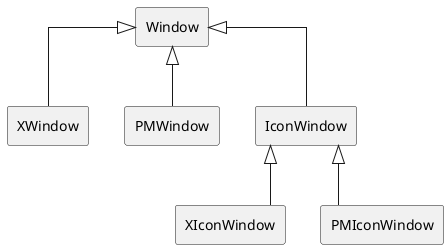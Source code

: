 @startuml

allowmixing
skinparam linetype polyline
skinparam linetype ortho
'left to right direction

rectangle Window
rectangle XWindow
rectangle PMWindow
rectangle IconWindow

rectangle XIconWindow
rectangle PMIconWindow

Window <|-- XWindow
Window <|-- PMWindow
Window <|-- IconWindow

IconWindow <|-- XIconWindow
IconWindow <|-- PMIconWindow

@enduml
